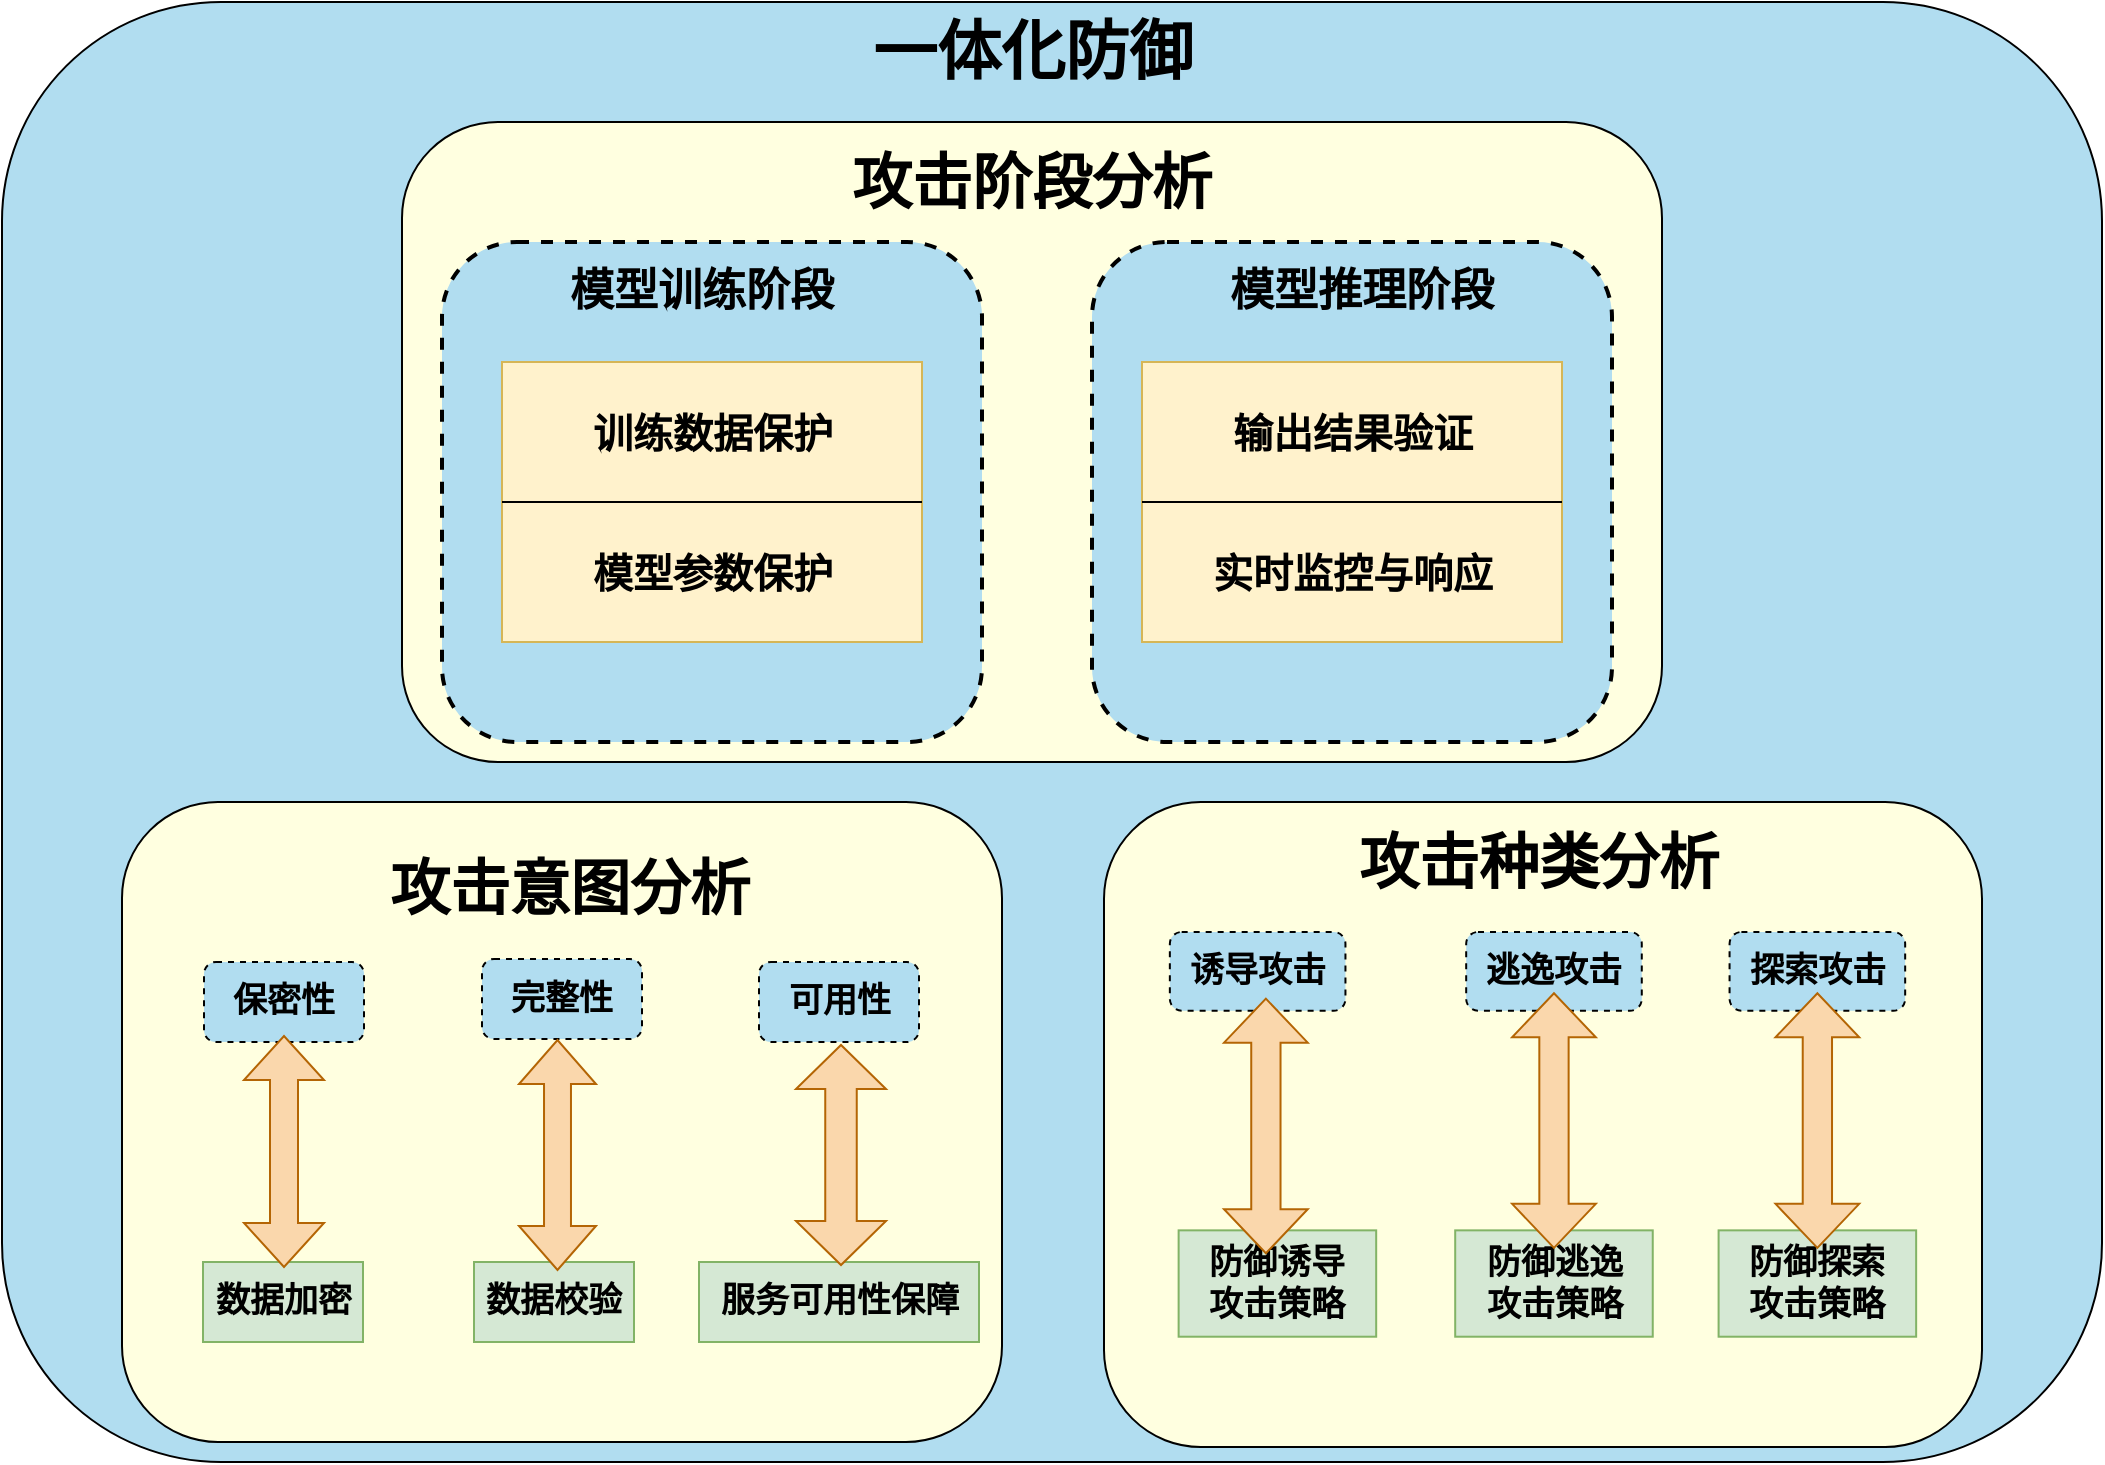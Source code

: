 <mxfile version="24.8.0">
  <diagram name="第 1 页" id="pIQt6GRZelODplqzJtHg">
    <mxGraphModel dx="1173" dy="3528" grid="1" gridSize="10" guides="1" tooltips="1" connect="1" arrows="1" fold="1" page="1" pageScale="1" pageWidth="827" pageHeight="1169" math="0" shadow="0">
      <root>
        <mxCell id="0" />
        <mxCell id="1" parent="0" />
        <mxCell id="xTmEp7iXudZ6bad-wFAF-4" value="" style="rounded=1;whiteSpace=wrap;html=1;fillColor=#B1DDF0;" vertex="1" parent="1">
          <mxGeometry x="1480" y="-1240" width="1050" height="730" as="geometry" />
        </mxCell>
        <mxCell id="xTmEp7iXudZ6bad-wFAF-5" value="" style="group" vertex="1" connectable="0" parent="1">
          <mxGeometry x="1540" y="-840" width="440" height="320" as="geometry" />
        </mxCell>
        <mxCell id="xTmEp7iXudZ6bad-wFAF-6" value="" style="rounded=1;whiteSpace=wrap;html=1;fillColor=#FFFFE0;" vertex="1" parent="xTmEp7iXudZ6bad-wFAF-5">
          <mxGeometry width="440" height="320" as="geometry" />
        </mxCell>
        <mxCell id="xTmEp7iXudZ6bad-wFAF-7" value="&lt;b&gt;&lt;font style=&quot;font-size: 17px;&quot;&gt;完整性&lt;/font&gt;&lt;/b&gt;" style="whiteSpace=wrap;html=1;fillColor=#B1DDF0;rounded=1;dashed=1;" vertex="1" parent="xTmEp7iXudZ6bad-wFAF-5">
          <mxGeometry x="180" y="78.5" width="80" height="40" as="geometry" />
        </mxCell>
        <mxCell id="xTmEp7iXudZ6bad-wFAF-8" value="&lt;b&gt;&lt;font style=&quot;font-size: 17px;&quot;&gt;保密性&lt;/font&gt;&lt;/b&gt;" style="whiteSpace=wrap;html=1;fillColor=#B1DDF0;rounded=1;dashed=1;" vertex="1" parent="xTmEp7iXudZ6bad-wFAF-5">
          <mxGeometry x="41" y="80" width="80" height="40" as="geometry" />
        </mxCell>
        <mxCell id="xTmEp7iXudZ6bad-wFAF-9" value="&lt;b&gt;&lt;font style=&quot;font-size: 17px;&quot;&gt;可用性&lt;/font&gt;&lt;/b&gt;" style="whiteSpace=wrap;html=1;fillColor=#B1DDF0;rounded=1;dashed=1;" vertex="1" parent="xTmEp7iXudZ6bad-wFAF-5">
          <mxGeometry x="318.5" y="80" width="80" height="40" as="geometry" />
        </mxCell>
        <mxCell id="xTmEp7iXudZ6bad-wFAF-10" value="&lt;b&gt;&lt;font style=&quot;font-size: 17px;&quot;&gt;数据加密&lt;/font&gt;&lt;/b&gt;" style="whiteSpace=wrap;html=1;fillColor=#d5e8d4;strokeColor=#82b366;" vertex="1" parent="xTmEp7iXudZ6bad-wFAF-5">
          <mxGeometry x="40.5" y="230" width="80" height="40" as="geometry" />
        </mxCell>
        <mxCell id="xTmEp7iXudZ6bad-wFAF-11" value="&lt;b&gt;&lt;font style=&quot;font-size: 17px;&quot;&gt;数据校验&lt;/font&gt;&lt;/b&gt;" style="whiteSpace=wrap;html=1;fillColor=#d5e8d4;strokeColor=#82b366;" vertex="1" parent="xTmEp7iXudZ6bad-wFAF-5">
          <mxGeometry x="176" y="230" width="80" height="40" as="geometry" />
        </mxCell>
        <mxCell id="xTmEp7iXudZ6bad-wFAF-12" value="&lt;b&gt;&lt;font style=&quot;font-size: 17px;&quot;&gt;服务可用性保障&lt;/font&gt;&lt;/b&gt;" style="whiteSpace=wrap;html=1;fillColor=#d5e8d4;strokeColor=#82b366;" vertex="1" parent="xTmEp7iXudZ6bad-wFAF-5">
          <mxGeometry x="288.5" y="230" width="140" height="40" as="geometry" />
        </mxCell>
        <mxCell id="xTmEp7iXudZ6bad-wFAF-13" value="&lt;b&gt;&lt;font style=&quot;font-size: 30px;&quot;&gt;攻击意图分析&lt;/font&gt;&lt;/b&gt;" style="text;html=1;align=center;verticalAlign=middle;whiteSpace=wrap;rounded=0;" vertex="1" parent="xTmEp7iXudZ6bad-wFAF-5">
          <mxGeometry x="125.5" y="33" width="196" height="20" as="geometry" />
        </mxCell>
        <mxCell id="xTmEp7iXudZ6bad-wFAF-14" value="" style="html=1;shadow=0;dashed=0;align=center;verticalAlign=middle;shape=mxgraph.arrows2.twoWayArrow;dy=0.65;dx=22;rotation=90;fillColor=#fad7ac;strokeColor=#b46504;" vertex="1" parent="xTmEp7iXudZ6bad-wFAF-5">
          <mxGeometry x="23.25" y="154.75" width="115.5" height="40" as="geometry" />
        </mxCell>
        <mxCell id="xTmEp7iXudZ6bad-wFAF-15" value="" style="html=1;shadow=0;dashed=0;align=center;verticalAlign=middle;shape=mxgraph.arrows2.twoWayArrow;dy=0.65;dx=22;rotation=90;fillColor=#fad7ac;strokeColor=#b46504;" vertex="1" parent="xTmEp7iXudZ6bad-wFAF-5">
          <mxGeometry x="160.25" y="157.25" width="115" height="38.5" as="geometry" />
        </mxCell>
        <mxCell id="xTmEp7iXudZ6bad-wFAF-16" value="" style="html=1;shadow=0;dashed=0;align=center;verticalAlign=middle;shape=mxgraph.arrows2.twoWayArrow;dy=0.65;dx=22;rotation=90;fillColor=#fad7ac;strokeColor=#b46504;" vertex="1" parent="xTmEp7iXudZ6bad-wFAF-5">
          <mxGeometry x="304.5" y="154" width="110" height="45" as="geometry" />
        </mxCell>
        <mxCell id="xTmEp7iXudZ6bad-wFAF-17" value="" style="group" vertex="1" connectable="0" parent="1">
          <mxGeometry x="2031" y="-840" width="439" height="322.5" as="geometry" />
        </mxCell>
        <mxCell id="xTmEp7iXudZ6bad-wFAF-18" value="" style="rounded=1;whiteSpace=wrap;html=1;fillColor=#FFFFE0;" vertex="1" parent="xTmEp7iXudZ6bad-wFAF-17">
          <mxGeometry width="439.0" height="322.5" as="geometry" />
        </mxCell>
        <mxCell id="xTmEp7iXudZ6bad-wFAF-19" value="&lt;b&gt;&lt;font style=&quot;font-size: 17px;&quot;&gt;逃逸攻击&lt;/font&gt;&lt;/b&gt;" style="whiteSpace=wrap;html=1;fillColor=#B1DDF0;rounded=1;dashed=1;" vertex="1" parent="xTmEp7iXudZ6bad-wFAF-17">
          <mxGeometry x="181.088" y="64.992" width="87.8" height="39.389" as="geometry" />
        </mxCell>
        <mxCell id="xTmEp7iXudZ6bad-wFAF-20" value="&lt;b&gt;&lt;font style=&quot;font-size: 17px;&quot;&gt;诱导攻击&lt;/font&gt;&lt;/b&gt;" style="whiteSpace=wrap;html=1;fillColor=#B1DDF0;rounded=1;dashed=1;" vertex="1" parent="xTmEp7iXudZ6bad-wFAF-17">
          <mxGeometry x="32.925" y="64.992" width="87.8" height="39.389" as="geometry" />
        </mxCell>
        <mxCell id="xTmEp7iXudZ6bad-wFAF-21" value="&lt;b&gt;&lt;font style=&quot;font-size: 17px;&quot;&gt;探索攻击&lt;/font&gt;&lt;/b&gt;" style="whiteSpace=wrap;html=1;fillColor=#B1DDF0;rounded=1;dashed=1;" vertex="1" parent="xTmEp7iXudZ6bad-wFAF-17">
          <mxGeometry x="312.787" y="64.992" width="87.8" height="39.389" as="geometry" />
        </mxCell>
        <mxCell id="xTmEp7iXudZ6bad-wFAF-22" value="&lt;b style=&quot;font-size: 17px;&quot;&gt;&lt;font style=&quot;font-size: 17px;&quot;&gt;防御诱导&lt;/font&gt;&lt;/b&gt;&lt;div style=&quot;font-size: 17px;&quot;&gt;&lt;b style=&quot;&quot;&gt;&lt;font style=&quot;font-size: 17px;&quot;&gt;攻击策略&lt;/font&gt;&lt;/b&gt;&lt;/div&gt;" style="whiteSpace=wrap;html=1;fillColor=#d5e8d4;strokeColor=#82b366;" vertex="1" parent="xTmEp7iXudZ6bad-wFAF-17">
          <mxGeometry x="37.315" y="214.179" width="98.775" height="53.176" as="geometry" />
        </mxCell>
        <mxCell id="xTmEp7iXudZ6bad-wFAF-23" value="&lt;b&gt;&lt;font style=&quot;font-size: 30px;&quot;&gt;攻击种类分析&lt;/font&gt;&lt;/b&gt;" style="text;html=1;align=center;verticalAlign=middle;whiteSpace=wrap;rounded=0;" vertex="1" parent="xTmEp7iXudZ6bad-wFAF-17">
          <mxGeometry x="109.75" y="19.695" width="215.11" height="19.695" as="geometry" />
        </mxCell>
        <mxCell id="xTmEp7iXudZ6bad-wFAF-24" value="" style="html=1;shadow=0;dashed=0;align=center;verticalAlign=middle;shape=mxgraph.arrows2.twoWayArrow;dy=0.65;dx=22;rotation=90;fillColor=#fad7ac;strokeColor=#b46504;" vertex="1" parent="xTmEp7iXudZ6bad-wFAF-17">
          <mxGeometry x="17.286" y="141.063" width="127.31" height="41.851" as="geometry" />
        </mxCell>
        <mxCell id="xTmEp7iXudZ6bad-wFAF-25" value="&lt;b style=&quot;font-size: 17px;&quot;&gt;&lt;font style=&quot;font-size: 17px;&quot;&gt;防御逃逸&lt;/font&gt;&lt;/b&gt;&lt;div style=&quot;font-size: 17px;&quot;&gt;&lt;b style=&quot;&quot;&gt;&lt;font style=&quot;font-size: 17px;&quot;&gt;攻击策略&lt;/font&gt;&lt;/b&gt;&lt;/div&gt;" style="whiteSpace=wrap;html=1;fillColor=#d5e8d4;strokeColor=#82b366;" vertex="1" parent="xTmEp7iXudZ6bad-wFAF-17">
          <mxGeometry x="175.6" y="214.179" width="98.775" height="53.176" as="geometry" />
        </mxCell>
        <mxCell id="xTmEp7iXudZ6bad-wFAF-26" value="&lt;b style=&quot;font-size: 17px;&quot;&gt;&lt;font style=&quot;font-size: 17px;&quot;&gt;防御探索&lt;/font&gt;&lt;/b&gt;&lt;div style=&quot;font-size: 17px;&quot;&gt;&lt;b style=&quot;&quot;&gt;&lt;font style=&quot;font-size: 17px;&quot;&gt;攻击策略&lt;/font&gt;&lt;/b&gt;&lt;/div&gt;" style="whiteSpace=wrap;html=1;fillColor=#d5e8d4;strokeColor=#82b366;" vertex="1" parent="xTmEp7iXudZ6bad-wFAF-17">
          <mxGeometry x="307.3" y="214.179" width="98.775" height="53.176" as="geometry" />
        </mxCell>
        <mxCell id="xTmEp7iXudZ6bad-wFAF-27" value="" style="html=1;shadow=0;dashed=0;align=center;verticalAlign=middle;shape=mxgraph.arrows2.twoWayArrow;dy=0.65;dx=22;rotation=90;fillColor=#fad7ac;strokeColor=#b46504;" vertex="1" parent="xTmEp7iXudZ6bad-wFAF-17">
          <mxGeometry x="161.333" y="138.355" width="127.31" height="41.851" as="geometry" />
        </mxCell>
        <mxCell id="xTmEp7iXudZ6bad-wFAF-28" value="" style="html=1;shadow=0;dashed=0;align=center;verticalAlign=middle;shape=mxgraph.arrows2.twoWayArrow;dy=0.65;dx=22;rotation=90;fillColor=#fad7ac;strokeColor=#b46504;" vertex="1" parent="xTmEp7iXudZ6bad-wFAF-17">
          <mxGeometry x="293.033" y="138.355" width="127.31" height="41.851" as="geometry" />
        </mxCell>
        <mxCell id="xTmEp7iXudZ6bad-wFAF-29" value="" style="group;movable=1;resizable=1;rotatable=1;deletable=1;editable=1;locked=0;connectable=1;" vertex="1" connectable="0" parent="1">
          <mxGeometry x="1680" y="-1180" width="630" height="320" as="geometry" />
        </mxCell>
        <mxCell id="xTmEp7iXudZ6bad-wFAF-30" value="" style="rounded=1;whiteSpace=wrap;html=1;fillColor=#FFFFE0;movable=0;resizable=0;rotatable=0;deletable=0;editable=0;locked=1;connectable=0;" vertex="1" parent="xTmEp7iXudZ6bad-wFAF-29">
          <mxGeometry width="630" height="320" as="geometry" />
        </mxCell>
        <mxCell id="xTmEp7iXudZ6bad-wFAF-31" value="&lt;b&gt;&lt;font style=&quot;font-size: 30px;&quot;&gt;攻击阶段分析&lt;/font&gt;&lt;/b&gt;" style="text;html=1;align=center;verticalAlign=middle;whiteSpace=wrap;rounded=0;movable=0;resizable=0;rotatable=0;deletable=0;editable=0;locked=1;connectable=0;" vertex="1" parent="xTmEp7iXudZ6bad-wFAF-29">
          <mxGeometry x="217" y="20" width="196" height="20" as="geometry" />
        </mxCell>
        <mxCell id="xTmEp7iXudZ6bad-wFAF-32" value="" style="rounded=1;whiteSpace=wrap;html=1;fillColor=#B1DDF0;dashed=1;strokeWidth=2;movable=0;resizable=0;rotatable=0;deletable=0;editable=0;locked=1;connectable=0;" vertex="1" parent="xTmEp7iXudZ6bad-wFAF-29">
          <mxGeometry x="20" y="60" width="270" height="250" as="geometry" />
        </mxCell>
        <mxCell id="xTmEp7iXudZ6bad-wFAF-33" value="&lt;b&gt;&lt;font style=&quot;font-size: 22px;&quot;&gt;模型训练阶段&lt;/font&gt;&lt;/b&gt;" style="text;html=1;align=center;verticalAlign=middle;whiteSpace=wrap;rounded=0;movable=0;resizable=0;rotatable=0;deletable=0;editable=0;locked=1;connectable=0;" vertex="1" parent="xTmEp7iXudZ6bad-wFAF-29">
          <mxGeometry x="60" y="70" width="180" height="30" as="geometry" />
        </mxCell>
        <mxCell id="xTmEp7iXudZ6bad-wFAF-34" value="" style="rounded=1;whiteSpace=wrap;html=1;fillColor=#B1DDF0;dashed=1;strokeWidth=2;movable=0;resizable=0;rotatable=0;deletable=0;editable=0;locked=1;connectable=0;" vertex="1" parent="xTmEp7iXudZ6bad-wFAF-29">
          <mxGeometry x="345" y="60" width="260" height="250" as="geometry" />
        </mxCell>
        <mxCell id="xTmEp7iXudZ6bad-wFAF-35" value="&lt;b&gt;&lt;font style=&quot;font-size: 22px;&quot;&gt;模型推理阶段&lt;/font&gt;&lt;/b&gt;" style="text;html=1;align=center;verticalAlign=middle;whiteSpace=wrap;rounded=0;movable=0;resizable=0;rotatable=0;deletable=0;editable=0;locked=1;connectable=0;" vertex="1" parent="xTmEp7iXudZ6bad-wFAF-29">
          <mxGeometry x="390" y="70" width="180" height="30" as="geometry" />
        </mxCell>
        <mxCell id="xTmEp7iXudZ6bad-wFAF-36" value="" style="group;movable=0;resizable=0;rotatable=0;deletable=0;editable=0;locked=1;connectable=0;" vertex="1" connectable="0" parent="xTmEp7iXudZ6bad-wFAF-29">
          <mxGeometry x="50" y="120" width="210" height="140" as="geometry" />
        </mxCell>
        <mxCell id="xTmEp7iXudZ6bad-wFAF-37" value="" style="rounded=0;whiteSpace=wrap;html=1;fillColor=#fff2cc;strokeColor=#d6b656;movable=0;resizable=0;rotatable=0;deletable=0;editable=0;locked=1;connectable=0;" vertex="1" parent="xTmEp7iXudZ6bad-wFAF-36">
          <mxGeometry width="210" height="140" as="geometry" />
        </mxCell>
        <mxCell id="xTmEp7iXudZ6bad-wFAF-38" value="&lt;b&gt;&lt;font style=&quot;font-size: 20px;&quot;&gt;训练数据保护&lt;/font&gt;&lt;/b&gt;" style="text;html=1;align=center;verticalAlign=middle;whiteSpace=wrap;rounded=0;movable=0;resizable=0;rotatable=0;deletable=0;editable=0;locked=1;connectable=0;" vertex="1" parent="xTmEp7iXudZ6bad-wFAF-36">
          <mxGeometry x="27.5" y="20" width="155" height="30" as="geometry" />
        </mxCell>
        <mxCell id="xTmEp7iXudZ6bad-wFAF-39" value="&lt;b&gt;&lt;font style=&quot;font-size: 20px;&quot;&gt;模型参数保护&lt;/font&gt;&lt;/b&gt;" style="text;html=1;align=center;verticalAlign=middle;whiteSpace=wrap;rounded=0;movable=0;resizable=0;rotatable=0;deletable=0;editable=0;locked=1;connectable=0;" vertex="1" parent="xTmEp7iXudZ6bad-wFAF-36">
          <mxGeometry x="27.5" y="90" width="155" height="30" as="geometry" />
        </mxCell>
        <mxCell id="xTmEp7iXudZ6bad-wFAF-40" style="rounded=0;orthogonalLoop=1;jettySize=auto;html=1;exitX=0;exitY=0.5;exitDx=0;exitDy=0;entryX=1;entryY=0.5;entryDx=0;entryDy=0;endArrow=none;endFill=0;movable=0;resizable=0;rotatable=0;deletable=0;editable=0;locked=1;connectable=0;" edge="1" parent="xTmEp7iXudZ6bad-wFAF-36" source="xTmEp7iXudZ6bad-wFAF-37" target="xTmEp7iXudZ6bad-wFAF-37">
          <mxGeometry relative="1" as="geometry" />
        </mxCell>
        <mxCell id="xTmEp7iXudZ6bad-wFAF-41" value="" style="group;movable=1;resizable=1;rotatable=1;deletable=1;editable=1;locked=0;connectable=1;" vertex="1" connectable="0" parent="1">
          <mxGeometry x="2050" y="-1060" width="210" height="140" as="geometry" />
        </mxCell>
        <mxCell id="xTmEp7iXudZ6bad-wFAF-42" value="" style="rounded=0;whiteSpace=wrap;html=1;fillColor=#fff2cc;strokeColor=#d6b656;movable=0;resizable=0;rotatable=0;deletable=0;editable=0;locked=1;connectable=0;" vertex="1" parent="xTmEp7iXudZ6bad-wFAF-41">
          <mxGeometry width="210" height="140" as="geometry" />
        </mxCell>
        <mxCell id="xTmEp7iXudZ6bad-wFAF-43" value="&lt;b&gt;&lt;font style=&quot;font-size: 20px;&quot;&gt;输出结果验证&lt;/font&gt;&lt;/b&gt;" style="text;html=1;align=center;verticalAlign=middle;whiteSpace=wrap;rounded=0;movable=0;resizable=0;rotatable=0;deletable=0;editable=0;locked=1;connectable=0;" vertex="1" parent="xTmEp7iXudZ6bad-wFAF-41">
          <mxGeometry x="27.5" y="20" width="155" height="30" as="geometry" />
        </mxCell>
        <mxCell id="xTmEp7iXudZ6bad-wFAF-44" value="&lt;span style=&quot;font-size: 20px;&quot;&gt;&lt;b&gt;实时监控与响应&lt;/b&gt;&lt;/span&gt;" style="text;html=1;align=center;verticalAlign=middle;whiteSpace=wrap;rounded=0;movable=0;resizable=0;rotatable=0;deletable=0;editable=0;locked=1;connectable=0;" vertex="1" parent="xTmEp7iXudZ6bad-wFAF-41">
          <mxGeometry x="27.5" y="90" width="155" height="30" as="geometry" />
        </mxCell>
        <mxCell id="xTmEp7iXudZ6bad-wFAF-45" style="rounded=0;orthogonalLoop=1;jettySize=auto;html=1;exitX=0;exitY=0.5;exitDx=0;exitDy=0;entryX=1;entryY=0.5;entryDx=0;entryDy=0;endArrow=none;endFill=0;movable=0;resizable=0;rotatable=0;deletable=0;editable=0;locked=1;connectable=0;" edge="1" parent="xTmEp7iXudZ6bad-wFAF-41" source="xTmEp7iXudZ6bad-wFAF-42" target="xTmEp7iXudZ6bad-wFAF-42">
          <mxGeometry relative="1" as="geometry" />
        </mxCell>
        <mxCell id="xTmEp7iXudZ6bad-wFAF-46" value="&lt;b&gt;&lt;font style=&quot;font-size: 32px;&quot;&gt;一体化防御&lt;/font&gt;&lt;/b&gt;" style="text;html=1;align=center;verticalAlign=middle;whiteSpace=wrap;rounded=0;" vertex="1" parent="1">
          <mxGeometry x="1787.5" y="-1230" width="415" height="30" as="geometry" />
        </mxCell>
      </root>
    </mxGraphModel>
  </diagram>
</mxfile>
